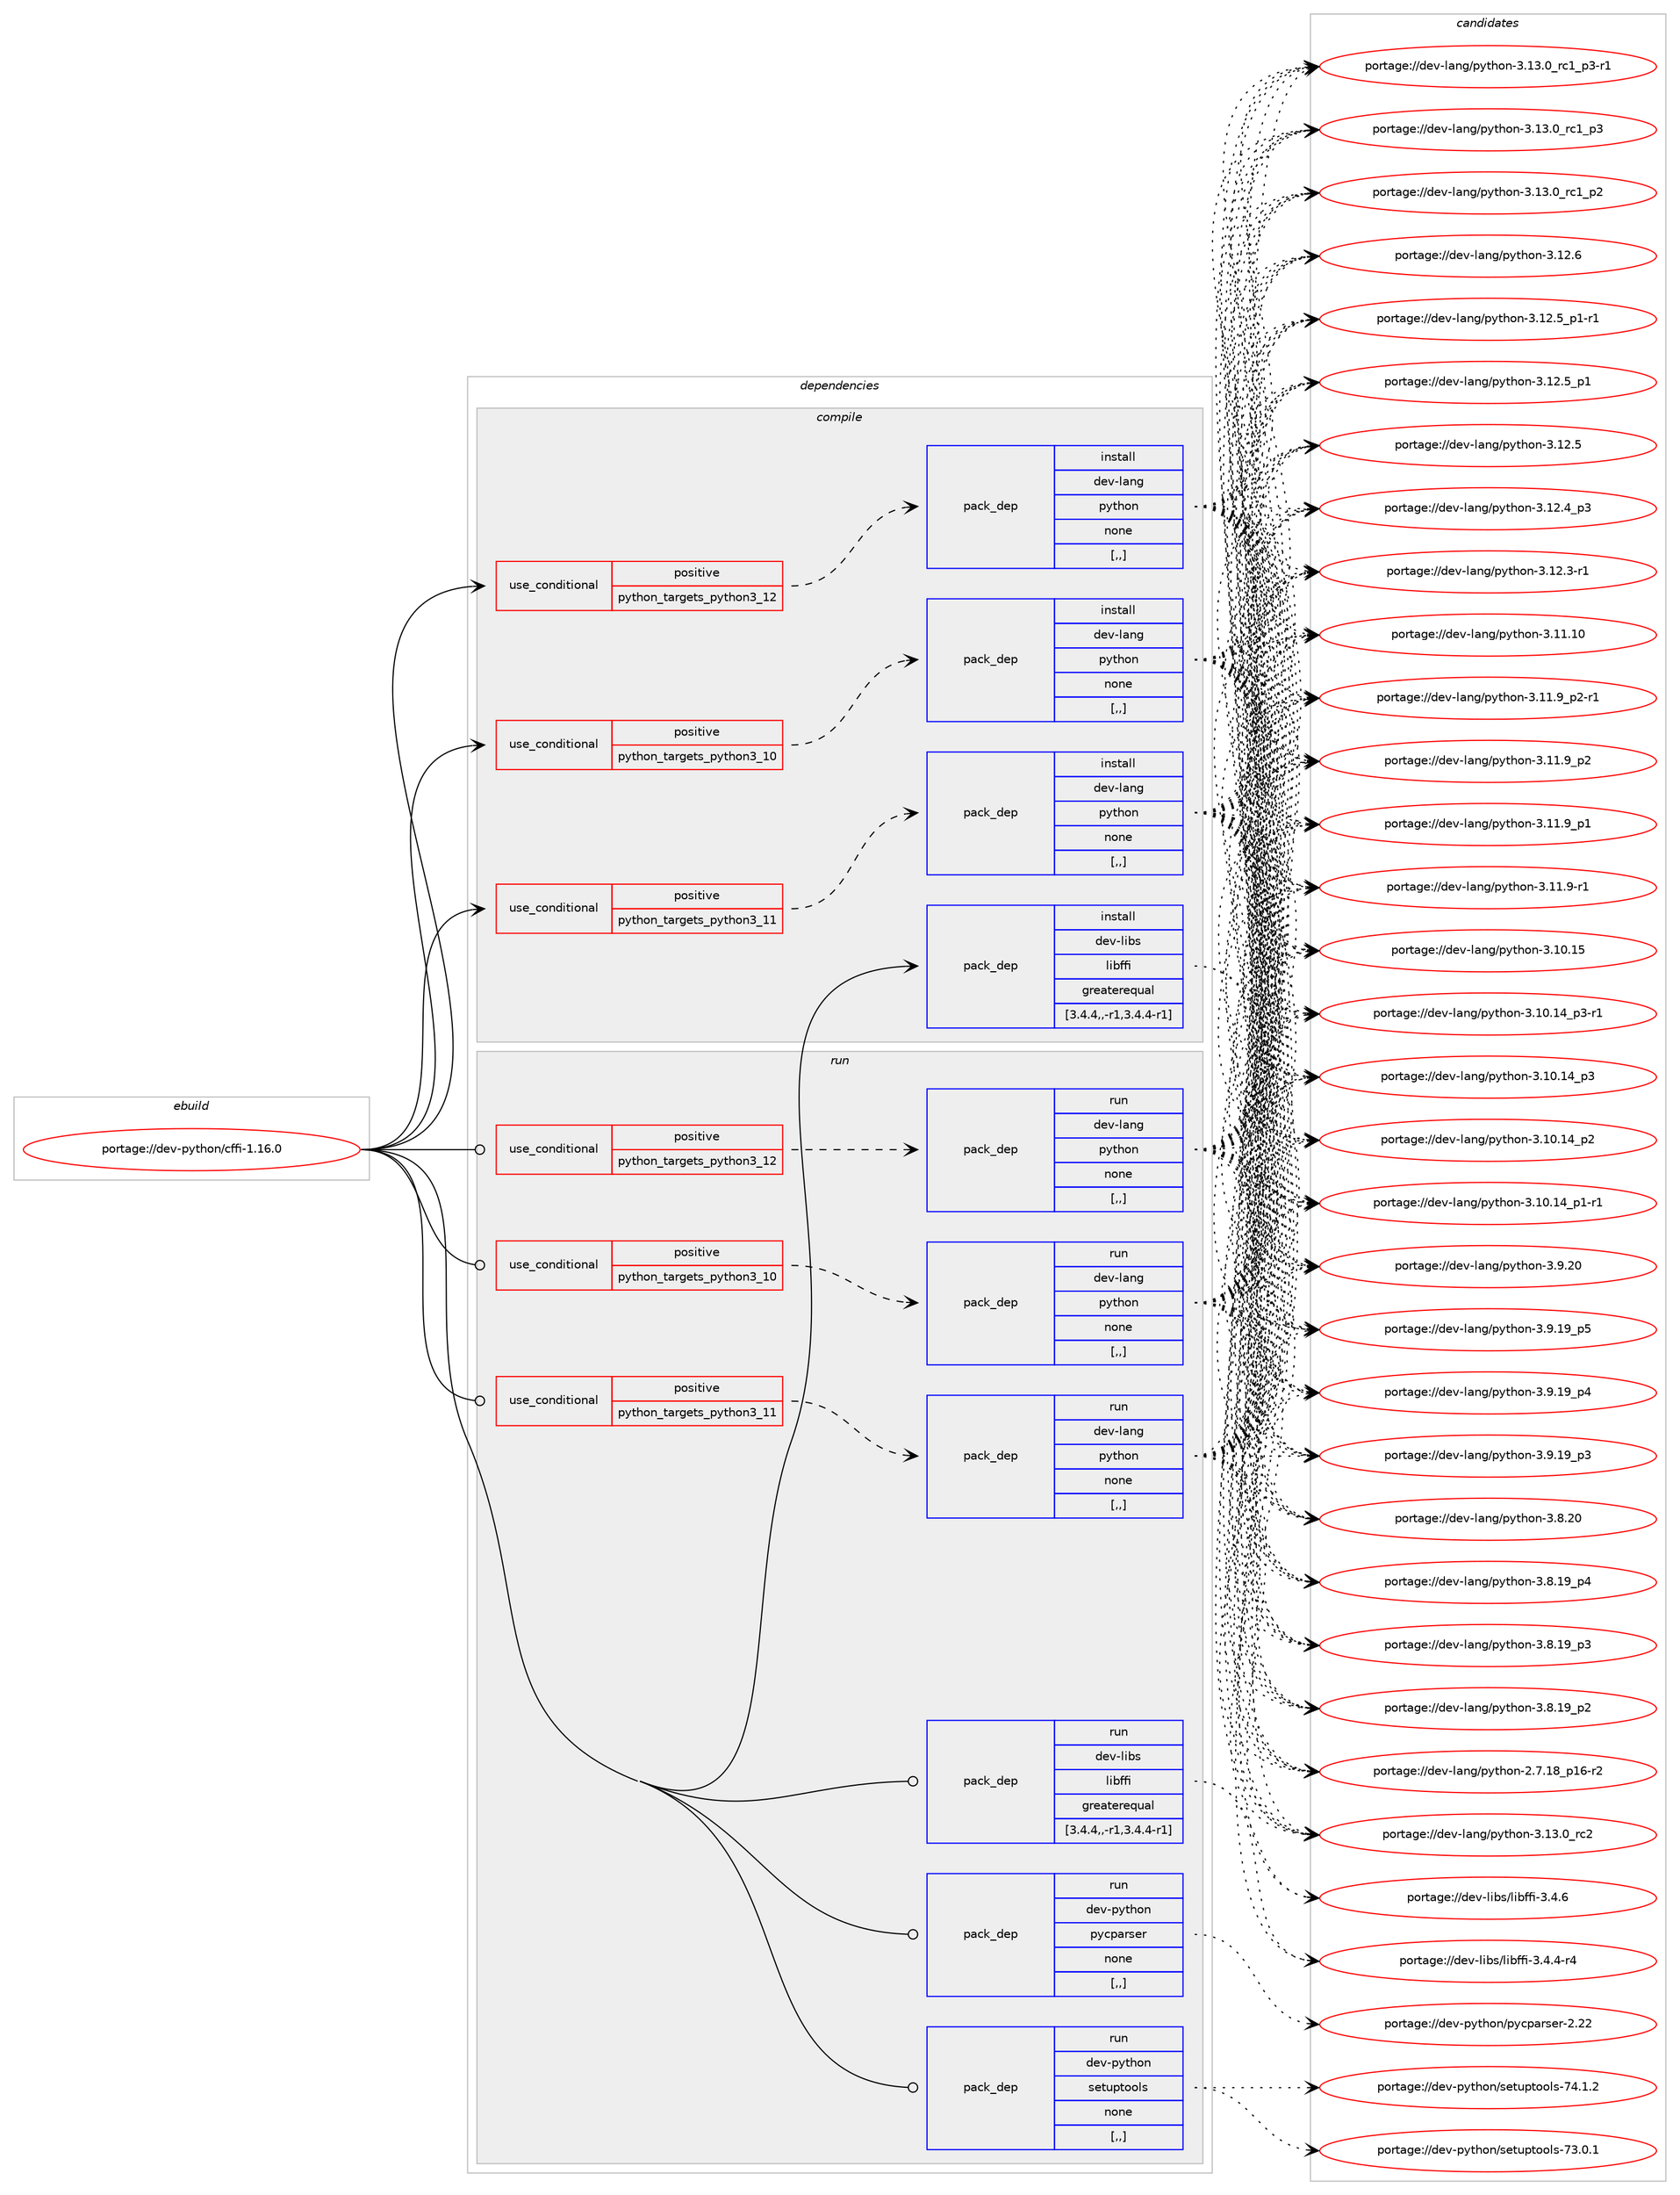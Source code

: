 digraph prolog {

# *************
# Graph options
# *************

newrank=true;
concentrate=true;
compound=true;
graph [rankdir=LR,fontname=Helvetica,fontsize=10,ranksep=1.5];#, ranksep=2.5, nodesep=0.2];
edge  [arrowhead=vee];
node  [fontname=Helvetica,fontsize=10];

# **********
# The ebuild
# **********

subgraph cluster_leftcol {
color=gray;
label=<<i>ebuild</i>>;
id [label="portage://dev-python/cffi-1.16.0", color=red, width=4, href="../dev-python/cffi-1.16.0.svg"];
}

# ****************
# The dependencies
# ****************

subgraph cluster_midcol {
color=gray;
label=<<i>dependencies</i>>;
subgraph cluster_compile {
fillcolor="#eeeeee";
style=filled;
label=<<i>compile</i>>;
subgraph cond161863 {
dependency637755 [label=<<TABLE BORDER="0" CELLBORDER="1" CELLSPACING="0" CELLPADDING="4"><TR><TD ROWSPAN="3" CELLPADDING="10">use_conditional</TD></TR><TR><TD>positive</TD></TR><TR><TD>python_targets_python3_10</TD></TR></TABLE>>, shape=none, color=red];
subgraph pack471075 {
dependency637756 [label=<<TABLE BORDER="0" CELLBORDER="1" CELLSPACING="0" CELLPADDING="4" WIDTH="220"><TR><TD ROWSPAN="6" CELLPADDING="30">pack_dep</TD></TR><TR><TD WIDTH="110">install</TD></TR><TR><TD>dev-lang</TD></TR><TR><TD>python</TD></TR><TR><TD>none</TD></TR><TR><TD>[,,]</TD></TR></TABLE>>, shape=none, color=blue];
}
dependency637755:e -> dependency637756:w [weight=20,style="dashed",arrowhead="vee"];
}
id:e -> dependency637755:w [weight=20,style="solid",arrowhead="vee"];
subgraph cond161864 {
dependency637757 [label=<<TABLE BORDER="0" CELLBORDER="1" CELLSPACING="0" CELLPADDING="4"><TR><TD ROWSPAN="3" CELLPADDING="10">use_conditional</TD></TR><TR><TD>positive</TD></TR><TR><TD>python_targets_python3_11</TD></TR></TABLE>>, shape=none, color=red];
subgraph pack471076 {
dependency637758 [label=<<TABLE BORDER="0" CELLBORDER="1" CELLSPACING="0" CELLPADDING="4" WIDTH="220"><TR><TD ROWSPAN="6" CELLPADDING="30">pack_dep</TD></TR><TR><TD WIDTH="110">install</TD></TR><TR><TD>dev-lang</TD></TR><TR><TD>python</TD></TR><TR><TD>none</TD></TR><TR><TD>[,,]</TD></TR></TABLE>>, shape=none, color=blue];
}
dependency637757:e -> dependency637758:w [weight=20,style="dashed",arrowhead="vee"];
}
id:e -> dependency637757:w [weight=20,style="solid",arrowhead="vee"];
subgraph cond161865 {
dependency637759 [label=<<TABLE BORDER="0" CELLBORDER="1" CELLSPACING="0" CELLPADDING="4"><TR><TD ROWSPAN="3" CELLPADDING="10">use_conditional</TD></TR><TR><TD>positive</TD></TR><TR><TD>python_targets_python3_12</TD></TR></TABLE>>, shape=none, color=red];
subgraph pack471077 {
dependency637760 [label=<<TABLE BORDER="0" CELLBORDER="1" CELLSPACING="0" CELLPADDING="4" WIDTH="220"><TR><TD ROWSPAN="6" CELLPADDING="30">pack_dep</TD></TR><TR><TD WIDTH="110">install</TD></TR><TR><TD>dev-lang</TD></TR><TR><TD>python</TD></TR><TR><TD>none</TD></TR><TR><TD>[,,]</TD></TR></TABLE>>, shape=none, color=blue];
}
dependency637759:e -> dependency637760:w [weight=20,style="dashed",arrowhead="vee"];
}
id:e -> dependency637759:w [weight=20,style="solid",arrowhead="vee"];
subgraph pack471078 {
dependency637761 [label=<<TABLE BORDER="0" CELLBORDER="1" CELLSPACING="0" CELLPADDING="4" WIDTH="220"><TR><TD ROWSPAN="6" CELLPADDING="30">pack_dep</TD></TR><TR><TD WIDTH="110">install</TD></TR><TR><TD>dev-libs</TD></TR><TR><TD>libffi</TD></TR><TR><TD>greaterequal</TD></TR><TR><TD>[3.4.4,,-r1,3.4.4-r1]</TD></TR></TABLE>>, shape=none, color=blue];
}
id:e -> dependency637761:w [weight=20,style="solid",arrowhead="vee"];
}
subgraph cluster_compileandrun {
fillcolor="#eeeeee";
style=filled;
label=<<i>compile and run</i>>;
}
subgraph cluster_run {
fillcolor="#eeeeee";
style=filled;
label=<<i>run</i>>;
subgraph cond161866 {
dependency637762 [label=<<TABLE BORDER="0" CELLBORDER="1" CELLSPACING="0" CELLPADDING="4"><TR><TD ROWSPAN="3" CELLPADDING="10">use_conditional</TD></TR><TR><TD>positive</TD></TR><TR><TD>python_targets_python3_10</TD></TR></TABLE>>, shape=none, color=red];
subgraph pack471079 {
dependency637763 [label=<<TABLE BORDER="0" CELLBORDER="1" CELLSPACING="0" CELLPADDING="4" WIDTH="220"><TR><TD ROWSPAN="6" CELLPADDING="30">pack_dep</TD></TR><TR><TD WIDTH="110">run</TD></TR><TR><TD>dev-lang</TD></TR><TR><TD>python</TD></TR><TR><TD>none</TD></TR><TR><TD>[,,]</TD></TR></TABLE>>, shape=none, color=blue];
}
dependency637762:e -> dependency637763:w [weight=20,style="dashed",arrowhead="vee"];
}
id:e -> dependency637762:w [weight=20,style="solid",arrowhead="odot"];
subgraph cond161867 {
dependency637764 [label=<<TABLE BORDER="0" CELLBORDER="1" CELLSPACING="0" CELLPADDING="4"><TR><TD ROWSPAN="3" CELLPADDING="10">use_conditional</TD></TR><TR><TD>positive</TD></TR><TR><TD>python_targets_python3_11</TD></TR></TABLE>>, shape=none, color=red];
subgraph pack471080 {
dependency637765 [label=<<TABLE BORDER="0" CELLBORDER="1" CELLSPACING="0" CELLPADDING="4" WIDTH="220"><TR><TD ROWSPAN="6" CELLPADDING="30">pack_dep</TD></TR><TR><TD WIDTH="110">run</TD></TR><TR><TD>dev-lang</TD></TR><TR><TD>python</TD></TR><TR><TD>none</TD></TR><TR><TD>[,,]</TD></TR></TABLE>>, shape=none, color=blue];
}
dependency637764:e -> dependency637765:w [weight=20,style="dashed",arrowhead="vee"];
}
id:e -> dependency637764:w [weight=20,style="solid",arrowhead="odot"];
subgraph cond161868 {
dependency637766 [label=<<TABLE BORDER="0" CELLBORDER="1" CELLSPACING="0" CELLPADDING="4"><TR><TD ROWSPAN="3" CELLPADDING="10">use_conditional</TD></TR><TR><TD>positive</TD></TR><TR><TD>python_targets_python3_12</TD></TR></TABLE>>, shape=none, color=red];
subgraph pack471081 {
dependency637767 [label=<<TABLE BORDER="0" CELLBORDER="1" CELLSPACING="0" CELLPADDING="4" WIDTH="220"><TR><TD ROWSPAN="6" CELLPADDING="30">pack_dep</TD></TR><TR><TD WIDTH="110">run</TD></TR><TR><TD>dev-lang</TD></TR><TR><TD>python</TD></TR><TR><TD>none</TD></TR><TR><TD>[,,]</TD></TR></TABLE>>, shape=none, color=blue];
}
dependency637766:e -> dependency637767:w [weight=20,style="dashed",arrowhead="vee"];
}
id:e -> dependency637766:w [weight=20,style="solid",arrowhead="odot"];
subgraph pack471082 {
dependency637768 [label=<<TABLE BORDER="0" CELLBORDER="1" CELLSPACING="0" CELLPADDING="4" WIDTH="220"><TR><TD ROWSPAN="6" CELLPADDING="30">pack_dep</TD></TR><TR><TD WIDTH="110">run</TD></TR><TR><TD>dev-libs</TD></TR><TR><TD>libffi</TD></TR><TR><TD>greaterequal</TD></TR><TR><TD>[3.4.4,,-r1,3.4.4-r1]</TD></TR></TABLE>>, shape=none, color=blue];
}
id:e -> dependency637768:w [weight=20,style="solid",arrowhead="odot"];
subgraph pack471083 {
dependency637769 [label=<<TABLE BORDER="0" CELLBORDER="1" CELLSPACING="0" CELLPADDING="4" WIDTH="220"><TR><TD ROWSPAN="6" CELLPADDING="30">pack_dep</TD></TR><TR><TD WIDTH="110">run</TD></TR><TR><TD>dev-python</TD></TR><TR><TD>pycparser</TD></TR><TR><TD>none</TD></TR><TR><TD>[,,]</TD></TR></TABLE>>, shape=none, color=blue];
}
id:e -> dependency637769:w [weight=20,style="solid",arrowhead="odot"];
subgraph pack471084 {
dependency637770 [label=<<TABLE BORDER="0" CELLBORDER="1" CELLSPACING="0" CELLPADDING="4" WIDTH="220"><TR><TD ROWSPAN="6" CELLPADDING="30">pack_dep</TD></TR><TR><TD WIDTH="110">run</TD></TR><TR><TD>dev-python</TD></TR><TR><TD>setuptools</TD></TR><TR><TD>none</TD></TR><TR><TD>[,,]</TD></TR></TABLE>>, shape=none, color=blue];
}
id:e -> dependency637770:w [weight=20,style="solid",arrowhead="odot"];
}
}

# **************
# The candidates
# **************

subgraph cluster_choices {
rank=same;
color=gray;
label=<<i>candidates</i>>;

subgraph choice471075 {
color=black;
nodesep=1;
choice10010111845108971101034711212111610411111045514649514648951149950 [label="portage://dev-lang/python-3.13.0_rc2", color=red, width=4,href="../dev-lang/python-3.13.0_rc2.svg"];
choice1001011184510897110103471121211161041111104551464951464895114994995112514511449 [label="portage://dev-lang/python-3.13.0_rc1_p3-r1", color=red, width=4,href="../dev-lang/python-3.13.0_rc1_p3-r1.svg"];
choice100101118451089711010347112121116104111110455146495146489511499499511251 [label="portage://dev-lang/python-3.13.0_rc1_p3", color=red, width=4,href="../dev-lang/python-3.13.0_rc1_p3.svg"];
choice100101118451089711010347112121116104111110455146495146489511499499511250 [label="portage://dev-lang/python-3.13.0_rc1_p2", color=red, width=4,href="../dev-lang/python-3.13.0_rc1_p2.svg"];
choice10010111845108971101034711212111610411111045514649504654 [label="portage://dev-lang/python-3.12.6", color=red, width=4,href="../dev-lang/python-3.12.6.svg"];
choice1001011184510897110103471121211161041111104551464950465395112494511449 [label="portage://dev-lang/python-3.12.5_p1-r1", color=red, width=4,href="../dev-lang/python-3.12.5_p1-r1.svg"];
choice100101118451089711010347112121116104111110455146495046539511249 [label="portage://dev-lang/python-3.12.5_p1", color=red, width=4,href="../dev-lang/python-3.12.5_p1.svg"];
choice10010111845108971101034711212111610411111045514649504653 [label="portage://dev-lang/python-3.12.5", color=red, width=4,href="../dev-lang/python-3.12.5.svg"];
choice100101118451089711010347112121116104111110455146495046529511251 [label="portage://dev-lang/python-3.12.4_p3", color=red, width=4,href="../dev-lang/python-3.12.4_p3.svg"];
choice100101118451089711010347112121116104111110455146495046514511449 [label="portage://dev-lang/python-3.12.3-r1", color=red, width=4,href="../dev-lang/python-3.12.3-r1.svg"];
choice1001011184510897110103471121211161041111104551464949464948 [label="portage://dev-lang/python-3.11.10", color=red, width=4,href="../dev-lang/python-3.11.10.svg"];
choice1001011184510897110103471121211161041111104551464949465795112504511449 [label="portage://dev-lang/python-3.11.9_p2-r1", color=red, width=4,href="../dev-lang/python-3.11.9_p2-r1.svg"];
choice100101118451089711010347112121116104111110455146494946579511250 [label="portage://dev-lang/python-3.11.9_p2", color=red, width=4,href="../dev-lang/python-3.11.9_p2.svg"];
choice100101118451089711010347112121116104111110455146494946579511249 [label="portage://dev-lang/python-3.11.9_p1", color=red, width=4,href="../dev-lang/python-3.11.9_p1.svg"];
choice100101118451089711010347112121116104111110455146494946574511449 [label="portage://dev-lang/python-3.11.9-r1", color=red, width=4,href="../dev-lang/python-3.11.9-r1.svg"];
choice1001011184510897110103471121211161041111104551464948464953 [label="portage://dev-lang/python-3.10.15", color=red, width=4,href="../dev-lang/python-3.10.15.svg"];
choice100101118451089711010347112121116104111110455146494846495295112514511449 [label="portage://dev-lang/python-3.10.14_p3-r1", color=red, width=4,href="../dev-lang/python-3.10.14_p3-r1.svg"];
choice10010111845108971101034711212111610411111045514649484649529511251 [label="portage://dev-lang/python-3.10.14_p3", color=red, width=4,href="../dev-lang/python-3.10.14_p3.svg"];
choice10010111845108971101034711212111610411111045514649484649529511250 [label="portage://dev-lang/python-3.10.14_p2", color=red, width=4,href="../dev-lang/python-3.10.14_p2.svg"];
choice100101118451089711010347112121116104111110455146494846495295112494511449 [label="portage://dev-lang/python-3.10.14_p1-r1", color=red, width=4,href="../dev-lang/python-3.10.14_p1-r1.svg"];
choice10010111845108971101034711212111610411111045514657465048 [label="portage://dev-lang/python-3.9.20", color=red, width=4,href="../dev-lang/python-3.9.20.svg"];
choice100101118451089711010347112121116104111110455146574649579511253 [label="portage://dev-lang/python-3.9.19_p5", color=red, width=4,href="../dev-lang/python-3.9.19_p5.svg"];
choice100101118451089711010347112121116104111110455146574649579511252 [label="portage://dev-lang/python-3.9.19_p4", color=red, width=4,href="../dev-lang/python-3.9.19_p4.svg"];
choice100101118451089711010347112121116104111110455146574649579511251 [label="portage://dev-lang/python-3.9.19_p3", color=red, width=4,href="../dev-lang/python-3.9.19_p3.svg"];
choice10010111845108971101034711212111610411111045514656465048 [label="portage://dev-lang/python-3.8.20", color=red, width=4,href="../dev-lang/python-3.8.20.svg"];
choice100101118451089711010347112121116104111110455146564649579511252 [label="portage://dev-lang/python-3.8.19_p4", color=red, width=4,href="../dev-lang/python-3.8.19_p4.svg"];
choice100101118451089711010347112121116104111110455146564649579511251 [label="portage://dev-lang/python-3.8.19_p3", color=red, width=4,href="../dev-lang/python-3.8.19_p3.svg"];
choice100101118451089711010347112121116104111110455146564649579511250 [label="portage://dev-lang/python-3.8.19_p2", color=red, width=4,href="../dev-lang/python-3.8.19_p2.svg"];
choice100101118451089711010347112121116104111110455046554649569511249544511450 [label="portage://dev-lang/python-2.7.18_p16-r2", color=red, width=4,href="../dev-lang/python-2.7.18_p16-r2.svg"];
dependency637756:e -> choice10010111845108971101034711212111610411111045514649514648951149950:w [style=dotted,weight="100"];
dependency637756:e -> choice1001011184510897110103471121211161041111104551464951464895114994995112514511449:w [style=dotted,weight="100"];
dependency637756:e -> choice100101118451089711010347112121116104111110455146495146489511499499511251:w [style=dotted,weight="100"];
dependency637756:e -> choice100101118451089711010347112121116104111110455146495146489511499499511250:w [style=dotted,weight="100"];
dependency637756:e -> choice10010111845108971101034711212111610411111045514649504654:w [style=dotted,weight="100"];
dependency637756:e -> choice1001011184510897110103471121211161041111104551464950465395112494511449:w [style=dotted,weight="100"];
dependency637756:e -> choice100101118451089711010347112121116104111110455146495046539511249:w [style=dotted,weight="100"];
dependency637756:e -> choice10010111845108971101034711212111610411111045514649504653:w [style=dotted,weight="100"];
dependency637756:e -> choice100101118451089711010347112121116104111110455146495046529511251:w [style=dotted,weight="100"];
dependency637756:e -> choice100101118451089711010347112121116104111110455146495046514511449:w [style=dotted,weight="100"];
dependency637756:e -> choice1001011184510897110103471121211161041111104551464949464948:w [style=dotted,weight="100"];
dependency637756:e -> choice1001011184510897110103471121211161041111104551464949465795112504511449:w [style=dotted,weight="100"];
dependency637756:e -> choice100101118451089711010347112121116104111110455146494946579511250:w [style=dotted,weight="100"];
dependency637756:e -> choice100101118451089711010347112121116104111110455146494946579511249:w [style=dotted,weight="100"];
dependency637756:e -> choice100101118451089711010347112121116104111110455146494946574511449:w [style=dotted,weight="100"];
dependency637756:e -> choice1001011184510897110103471121211161041111104551464948464953:w [style=dotted,weight="100"];
dependency637756:e -> choice100101118451089711010347112121116104111110455146494846495295112514511449:w [style=dotted,weight="100"];
dependency637756:e -> choice10010111845108971101034711212111610411111045514649484649529511251:w [style=dotted,weight="100"];
dependency637756:e -> choice10010111845108971101034711212111610411111045514649484649529511250:w [style=dotted,weight="100"];
dependency637756:e -> choice100101118451089711010347112121116104111110455146494846495295112494511449:w [style=dotted,weight="100"];
dependency637756:e -> choice10010111845108971101034711212111610411111045514657465048:w [style=dotted,weight="100"];
dependency637756:e -> choice100101118451089711010347112121116104111110455146574649579511253:w [style=dotted,weight="100"];
dependency637756:e -> choice100101118451089711010347112121116104111110455146574649579511252:w [style=dotted,weight="100"];
dependency637756:e -> choice100101118451089711010347112121116104111110455146574649579511251:w [style=dotted,weight="100"];
dependency637756:e -> choice10010111845108971101034711212111610411111045514656465048:w [style=dotted,weight="100"];
dependency637756:e -> choice100101118451089711010347112121116104111110455146564649579511252:w [style=dotted,weight="100"];
dependency637756:e -> choice100101118451089711010347112121116104111110455146564649579511251:w [style=dotted,weight="100"];
dependency637756:e -> choice100101118451089711010347112121116104111110455146564649579511250:w [style=dotted,weight="100"];
dependency637756:e -> choice100101118451089711010347112121116104111110455046554649569511249544511450:w [style=dotted,weight="100"];
}
subgraph choice471076 {
color=black;
nodesep=1;
choice10010111845108971101034711212111610411111045514649514648951149950 [label="portage://dev-lang/python-3.13.0_rc2", color=red, width=4,href="../dev-lang/python-3.13.0_rc2.svg"];
choice1001011184510897110103471121211161041111104551464951464895114994995112514511449 [label="portage://dev-lang/python-3.13.0_rc1_p3-r1", color=red, width=4,href="../dev-lang/python-3.13.0_rc1_p3-r1.svg"];
choice100101118451089711010347112121116104111110455146495146489511499499511251 [label="portage://dev-lang/python-3.13.0_rc1_p3", color=red, width=4,href="../dev-lang/python-3.13.0_rc1_p3.svg"];
choice100101118451089711010347112121116104111110455146495146489511499499511250 [label="portage://dev-lang/python-3.13.0_rc1_p2", color=red, width=4,href="../dev-lang/python-3.13.0_rc1_p2.svg"];
choice10010111845108971101034711212111610411111045514649504654 [label="portage://dev-lang/python-3.12.6", color=red, width=4,href="../dev-lang/python-3.12.6.svg"];
choice1001011184510897110103471121211161041111104551464950465395112494511449 [label="portage://dev-lang/python-3.12.5_p1-r1", color=red, width=4,href="../dev-lang/python-3.12.5_p1-r1.svg"];
choice100101118451089711010347112121116104111110455146495046539511249 [label="portage://dev-lang/python-3.12.5_p1", color=red, width=4,href="../dev-lang/python-3.12.5_p1.svg"];
choice10010111845108971101034711212111610411111045514649504653 [label="portage://dev-lang/python-3.12.5", color=red, width=4,href="../dev-lang/python-3.12.5.svg"];
choice100101118451089711010347112121116104111110455146495046529511251 [label="portage://dev-lang/python-3.12.4_p3", color=red, width=4,href="../dev-lang/python-3.12.4_p3.svg"];
choice100101118451089711010347112121116104111110455146495046514511449 [label="portage://dev-lang/python-3.12.3-r1", color=red, width=4,href="../dev-lang/python-3.12.3-r1.svg"];
choice1001011184510897110103471121211161041111104551464949464948 [label="portage://dev-lang/python-3.11.10", color=red, width=4,href="../dev-lang/python-3.11.10.svg"];
choice1001011184510897110103471121211161041111104551464949465795112504511449 [label="portage://dev-lang/python-3.11.9_p2-r1", color=red, width=4,href="../dev-lang/python-3.11.9_p2-r1.svg"];
choice100101118451089711010347112121116104111110455146494946579511250 [label="portage://dev-lang/python-3.11.9_p2", color=red, width=4,href="../dev-lang/python-3.11.9_p2.svg"];
choice100101118451089711010347112121116104111110455146494946579511249 [label="portage://dev-lang/python-3.11.9_p1", color=red, width=4,href="../dev-lang/python-3.11.9_p1.svg"];
choice100101118451089711010347112121116104111110455146494946574511449 [label="portage://dev-lang/python-3.11.9-r1", color=red, width=4,href="../dev-lang/python-3.11.9-r1.svg"];
choice1001011184510897110103471121211161041111104551464948464953 [label="portage://dev-lang/python-3.10.15", color=red, width=4,href="../dev-lang/python-3.10.15.svg"];
choice100101118451089711010347112121116104111110455146494846495295112514511449 [label="portage://dev-lang/python-3.10.14_p3-r1", color=red, width=4,href="../dev-lang/python-3.10.14_p3-r1.svg"];
choice10010111845108971101034711212111610411111045514649484649529511251 [label="portage://dev-lang/python-3.10.14_p3", color=red, width=4,href="../dev-lang/python-3.10.14_p3.svg"];
choice10010111845108971101034711212111610411111045514649484649529511250 [label="portage://dev-lang/python-3.10.14_p2", color=red, width=4,href="../dev-lang/python-3.10.14_p2.svg"];
choice100101118451089711010347112121116104111110455146494846495295112494511449 [label="portage://dev-lang/python-3.10.14_p1-r1", color=red, width=4,href="../dev-lang/python-3.10.14_p1-r1.svg"];
choice10010111845108971101034711212111610411111045514657465048 [label="portage://dev-lang/python-3.9.20", color=red, width=4,href="../dev-lang/python-3.9.20.svg"];
choice100101118451089711010347112121116104111110455146574649579511253 [label="portage://dev-lang/python-3.9.19_p5", color=red, width=4,href="../dev-lang/python-3.9.19_p5.svg"];
choice100101118451089711010347112121116104111110455146574649579511252 [label="portage://dev-lang/python-3.9.19_p4", color=red, width=4,href="../dev-lang/python-3.9.19_p4.svg"];
choice100101118451089711010347112121116104111110455146574649579511251 [label="portage://dev-lang/python-3.9.19_p3", color=red, width=4,href="../dev-lang/python-3.9.19_p3.svg"];
choice10010111845108971101034711212111610411111045514656465048 [label="portage://dev-lang/python-3.8.20", color=red, width=4,href="../dev-lang/python-3.8.20.svg"];
choice100101118451089711010347112121116104111110455146564649579511252 [label="portage://dev-lang/python-3.8.19_p4", color=red, width=4,href="../dev-lang/python-3.8.19_p4.svg"];
choice100101118451089711010347112121116104111110455146564649579511251 [label="portage://dev-lang/python-3.8.19_p3", color=red, width=4,href="../dev-lang/python-3.8.19_p3.svg"];
choice100101118451089711010347112121116104111110455146564649579511250 [label="portage://dev-lang/python-3.8.19_p2", color=red, width=4,href="../dev-lang/python-3.8.19_p2.svg"];
choice100101118451089711010347112121116104111110455046554649569511249544511450 [label="portage://dev-lang/python-2.7.18_p16-r2", color=red, width=4,href="../dev-lang/python-2.7.18_p16-r2.svg"];
dependency637758:e -> choice10010111845108971101034711212111610411111045514649514648951149950:w [style=dotted,weight="100"];
dependency637758:e -> choice1001011184510897110103471121211161041111104551464951464895114994995112514511449:w [style=dotted,weight="100"];
dependency637758:e -> choice100101118451089711010347112121116104111110455146495146489511499499511251:w [style=dotted,weight="100"];
dependency637758:e -> choice100101118451089711010347112121116104111110455146495146489511499499511250:w [style=dotted,weight="100"];
dependency637758:e -> choice10010111845108971101034711212111610411111045514649504654:w [style=dotted,weight="100"];
dependency637758:e -> choice1001011184510897110103471121211161041111104551464950465395112494511449:w [style=dotted,weight="100"];
dependency637758:e -> choice100101118451089711010347112121116104111110455146495046539511249:w [style=dotted,weight="100"];
dependency637758:e -> choice10010111845108971101034711212111610411111045514649504653:w [style=dotted,weight="100"];
dependency637758:e -> choice100101118451089711010347112121116104111110455146495046529511251:w [style=dotted,weight="100"];
dependency637758:e -> choice100101118451089711010347112121116104111110455146495046514511449:w [style=dotted,weight="100"];
dependency637758:e -> choice1001011184510897110103471121211161041111104551464949464948:w [style=dotted,weight="100"];
dependency637758:e -> choice1001011184510897110103471121211161041111104551464949465795112504511449:w [style=dotted,weight="100"];
dependency637758:e -> choice100101118451089711010347112121116104111110455146494946579511250:w [style=dotted,weight="100"];
dependency637758:e -> choice100101118451089711010347112121116104111110455146494946579511249:w [style=dotted,weight="100"];
dependency637758:e -> choice100101118451089711010347112121116104111110455146494946574511449:w [style=dotted,weight="100"];
dependency637758:e -> choice1001011184510897110103471121211161041111104551464948464953:w [style=dotted,weight="100"];
dependency637758:e -> choice100101118451089711010347112121116104111110455146494846495295112514511449:w [style=dotted,weight="100"];
dependency637758:e -> choice10010111845108971101034711212111610411111045514649484649529511251:w [style=dotted,weight="100"];
dependency637758:e -> choice10010111845108971101034711212111610411111045514649484649529511250:w [style=dotted,weight="100"];
dependency637758:e -> choice100101118451089711010347112121116104111110455146494846495295112494511449:w [style=dotted,weight="100"];
dependency637758:e -> choice10010111845108971101034711212111610411111045514657465048:w [style=dotted,weight="100"];
dependency637758:e -> choice100101118451089711010347112121116104111110455146574649579511253:w [style=dotted,weight="100"];
dependency637758:e -> choice100101118451089711010347112121116104111110455146574649579511252:w [style=dotted,weight="100"];
dependency637758:e -> choice100101118451089711010347112121116104111110455146574649579511251:w [style=dotted,weight="100"];
dependency637758:e -> choice10010111845108971101034711212111610411111045514656465048:w [style=dotted,weight="100"];
dependency637758:e -> choice100101118451089711010347112121116104111110455146564649579511252:w [style=dotted,weight="100"];
dependency637758:e -> choice100101118451089711010347112121116104111110455146564649579511251:w [style=dotted,weight="100"];
dependency637758:e -> choice100101118451089711010347112121116104111110455146564649579511250:w [style=dotted,weight="100"];
dependency637758:e -> choice100101118451089711010347112121116104111110455046554649569511249544511450:w [style=dotted,weight="100"];
}
subgraph choice471077 {
color=black;
nodesep=1;
choice10010111845108971101034711212111610411111045514649514648951149950 [label="portage://dev-lang/python-3.13.0_rc2", color=red, width=4,href="../dev-lang/python-3.13.0_rc2.svg"];
choice1001011184510897110103471121211161041111104551464951464895114994995112514511449 [label="portage://dev-lang/python-3.13.0_rc1_p3-r1", color=red, width=4,href="../dev-lang/python-3.13.0_rc1_p3-r1.svg"];
choice100101118451089711010347112121116104111110455146495146489511499499511251 [label="portage://dev-lang/python-3.13.0_rc1_p3", color=red, width=4,href="../dev-lang/python-3.13.0_rc1_p3.svg"];
choice100101118451089711010347112121116104111110455146495146489511499499511250 [label="portage://dev-lang/python-3.13.0_rc1_p2", color=red, width=4,href="../dev-lang/python-3.13.0_rc1_p2.svg"];
choice10010111845108971101034711212111610411111045514649504654 [label="portage://dev-lang/python-3.12.6", color=red, width=4,href="../dev-lang/python-3.12.6.svg"];
choice1001011184510897110103471121211161041111104551464950465395112494511449 [label="portage://dev-lang/python-3.12.5_p1-r1", color=red, width=4,href="../dev-lang/python-3.12.5_p1-r1.svg"];
choice100101118451089711010347112121116104111110455146495046539511249 [label="portage://dev-lang/python-3.12.5_p1", color=red, width=4,href="../dev-lang/python-3.12.5_p1.svg"];
choice10010111845108971101034711212111610411111045514649504653 [label="portage://dev-lang/python-3.12.5", color=red, width=4,href="../dev-lang/python-3.12.5.svg"];
choice100101118451089711010347112121116104111110455146495046529511251 [label="portage://dev-lang/python-3.12.4_p3", color=red, width=4,href="../dev-lang/python-3.12.4_p3.svg"];
choice100101118451089711010347112121116104111110455146495046514511449 [label="portage://dev-lang/python-3.12.3-r1", color=red, width=4,href="../dev-lang/python-3.12.3-r1.svg"];
choice1001011184510897110103471121211161041111104551464949464948 [label="portage://dev-lang/python-3.11.10", color=red, width=4,href="../dev-lang/python-3.11.10.svg"];
choice1001011184510897110103471121211161041111104551464949465795112504511449 [label="portage://dev-lang/python-3.11.9_p2-r1", color=red, width=4,href="../dev-lang/python-3.11.9_p2-r1.svg"];
choice100101118451089711010347112121116104111110455146494946579511250 [label="portage://dev-lang/python-3.11.9_p2", color=red, width=4,href="../dev-lang/python-3.11.9_p2.svg"];
choice100101118451089711010347112121116104111110455146494946579511249 [label="portage://dev-lang/python-3.11.9_p1", color=red, width=4,href="../dev-lang/python-3.11.9_p1.svg"];
choice100101118451089711010347112121116104111110455146494946574511449 [label="portage://dev-lang/python-3.11.9-r1", color=red, width=4,href="../dev-lang/python-3.11.9-r1.svg"];
choice1001011184510897110103471121211161041111104551464948464953 [label="portage://dev-lang/python-3.10.15", color=red, width=4,href="../dev-lang/python-3.10.15.svg"];
choice100101118451089711010347112121116104111110455146494846495295112514511449 [label="portage://dev-lang/python-3.10.14_p3-r1", color=red, width=4,href="../dev-lang/python-3.10.14_p3-r1.svg"];
choice10010111845108971101034711212111610411111045514649484649529511251 [label="portage://dev-lang/python-3.10.14_p3", color=red, width=4,href="../dev-lang/python-3.10.14_p3.svg"];
choice10010111845108971101034711212111610411111045514649484649529511250 [label="portage://dev-lang/python-3.10.14_p2", color=red, width=4,href="../dev-lang/python-3.10.14_p2.svg"];
choice100101118451089711010347112121116104111110455146494846495295112494511449 [label="portage://dev-lang/python-3.10.14_p1-r1", color=red, width=4,href="../dev-lang/python-3.10.14_p1-r1.svg"];
choice10010111845108971101034711212111610411111045514657465048 [label="portage://dev-lang/python-3.9.20", color=red, width=4,href="../dev-lang/python-3.9.20.svg"];
choice100101118451089711010347112121116104111110455146574649579511253 [label="portage://dev-lang/python-3.9.19_p5", color=red, width=4,href="../dev-lang/python-3.9.19_p5.svg"];
choice100101118451089711010347112121116104111110455146574649579511252 [label="portage://dev-lang/python-3.9.19_p4", color=red, width=4,href="../dev-lang/python-3.9.19_p4.svg"];
choice100101118451089711010347112121116104111110455146574649579511251 [label="portage://dev-lang/python-3.9.19_p3", color=red, width=4,href="../dev-lang/python-3.9.19_p3.svg"];
choice10010111845108971101034711212111610411111045514656465048 [label="portage://dev-lang/python-3.8.20", color=red, width=4,href="../dev-lang/python-3.8.20.svg"];
choice100101118451089711010347112121116104111110455146564649579511252 [label="portage://dev-lang/python-3.8.19_p4", color=red, width=4,href="../dev-lang/python-3.8.19_p4.svg"];
choice100101118451089711010347112121116104111110455146564649579511251 [label="portage://dev-lang/python-3.8.19_p3", color=red, width=4,href="../dev-lang/python-3.8.19_p3.svg"];
choice100101118451089711010347112121116104111110455146564649579511250 [label="portage://dev-lang/python-3.8.19_p2", color=red, width=4,href="../dev-lang/python-3.8.19_p2.svg"];
choice100101118451089711010347112121116104111110455046554649569511249544511450 [label="portage://dev-lang/python-2.7.18_p16-r2", color=red, width=4,href="../dev-lang/python-2.7.18_p16-r2.svg"];
dependency637760:e -> choice10010111845108971101034711212111610411111045514649514648951149950:w [style=dotted,weight="100"];
dependency637760:e -> choice1001011184510897110103471121211161041111104551464951464895114994995112514511449:w [style=dotted,weight="100"];
dependency637760:e -> choice100101118451089711010347112121116104111110455146495146489511499499511251:w [style=dotted,weight="100"];
dependency637760:e -> choice100101118451089711010347112121116104111110455146495146489511499499511250:w [style=dotted,weight="100"];
dependency637760:e -> choice10010111845108971101034711212111610411111045514649504654:w [style=dotted,weight="100"];
dependency637760:e -> choice1001011184510897110103471121211161041111104551464950465395112494511449:w [style=dotted,weight="100"];
dependency637760:e -> choice100101118451089711010347112121116104111110455146495046539511249:w [style=dotted,weight="100"];
dependency637760:e -> choice10010111845108971101034711212111610411111045514649504653:w [style=dotted,weight="100"];
dependency637760:e -> choice100101118451089711010347112121116104111110455146495046529511251:w [style=dotted,weight="100"];
dependency637760:e -> choice100101118451089711010347112121116104111110455146495046514511449:w [style=dotted,weight="100"];
dependency637760:e -> choice1001011184510897110103471121211161041111104551464949464948:w [style=dotted,weight="100"];
dependency637760:e -> choice1001011184510897110103471121211161041111104551464949465795112504511449:w [style=dotted,weight="100"];
dependency637760:e -> choice100101118451089711010347112121116104111110455146494946579511250:w [style=dotted,weight="100"];
dependency637760:e -> choice100101118451089711010347112121116104111110455146494946579511249:w [style=dotted,weight="100"];
dependency637760:e -> choice100101118451089711010347112121116104111110455146494946574511449:w [style=dotted,weight="100"];
dependency637760:e -> choice1001011184510897110103471121211161041111104551464948464953:w [style=dotted,weight="100"];
dependency637760:e -> choice100101118451089711010347112121116104111110455146494846495295112514511449:w [style=dotted,weight="100"];
dependency637760:e -> choice10010111845108971101034711212111610411111045514649484649529511251:w [style=dotted,weight="100"];
dependency637760:e -> choice10010111845108971101034711212111610411111045514649484649529511250:w [style=dotted,weight="100"];
dependency637760:e -> choice100101118451089711010347112121116104111110455146494846495295112494511449:w [style=dotted,weight="100"];
dependency637760:e -> choice10010111845108971101034711212111610411111045514657465048:w [style=dotted,weight="100"];
dependency637760:e -> choice100101118451089711010347112121116104111110455146574649579511253:w [style=dotted,weight="100"];
dependency637760:e -> choice100101118451089711010347112121116104111110455146574649579511252:w [style=dotted,weight="100"];
dependency637760:e -> choice100101118451089711010347112121116104111110455146574649579511251:w [style=dotted,weight="100"];
dependency637760:e -> choice10010111845108971101034711212111610411111045514656465048:w [style=dotted,weight="100"];
dependency637760:e -> choice100101118451089711010347112121116104111110455146564649579511252:w [style=dotted,weight="100"];
dependency637760:e -> choice100101118451089711010347112121116104111110455146564649579511251:w [style=dotted,weight="100"];
dependency637760:e -> choice100101118451089711010347112121116104111110455146564649579511250:w [style=dotted,weight="100"];
dependency637760:e -> choice100101118451089711010347112121116104111110455046554649569511249544511450:w [style=dotted,weight="100"];
}
subgraph choice471078 {
color=black;
nodesep=1;
choice10010111845108105981154710810598102102105455146524654 [label="portage://dev-libs/libffi-3.4.6", color=red, width=4,href="../dev-libs/libffi-3.4.6.svg"];
choice100101118451081059811547108105981021021054551465246524511452 [label="portage://dev-libs/libffi-3.4.4-r4", color=red, width=4,href="../dev-libs/libffi-3.4.4-r4.svg"];
dependency637761:e -> choice10010111845108105981154710810598102102105455146524654:w [style=dotted,weight="100"];
dependency637761:e -> choice100101118451081059811547108105981021021054551465246524511452:w [style=dotted,weight="100"];
}
subgraph choice471079 {
color=black;
nodesep=1;
choice10010111845108971101034711212111610411111045514649514648951149950 [label="portage://dev-lang/python-3.13.0_rc2", color=red, width=4,href="../dev-lang/python-3.13.0_rc2.svg"];
choice1001011184510897110103471121211161041111104551464951464895114994995112514511449 [label="portage://dev-lang/python-3.13.0_rc1_p3-r1", color=red, width=4,href="../dev-lang/python-3.13.0_rc1_p3-r1.svg"];
choice100101118451089711010347112121116104111110455146495146489511499499511251 [label="portage://dev-lang/python-3.13.0_rc1_p3", color=red, width=4,href="../dev-lang/python-3.13.0_rc1_p3.svg"];
choice100101118451089711010347112121116104111110455146495146489511499499511250 [label="portage://dev-lang/python-3.13.0_rc1_p2", color=red, width=4,href="../dev-lang/python-3.13.0_rc1_p2.svg"];
choice10010111845108971101034711212111610411111045514649504654 [label="portage://dev-lang/python-3.12.6", color=red, width=4,href="../dev-lang/python-3.12.6.svg"];
choice1001011184510897110103471121211161041111104551464950465395112494511449 [label="portage://dev-lang/python-3.12.5_p1-r1", color=red, width=4,href="../dev-lang/python-3.12.5_p1-r1.svg"];
choice100101118451089711010347112121116104111110455146495046539511249 [label="portage://dev-lang/python-3.12.5_p1", color=red, width=4,href="../dev-lang/python-3.12.5_p1.svg"];
choice10010111845108971101034711212111610411111045514649504653 [label="portage://dev-lang/python-3.12.5", color=red, width=4,href="../dev-lang/python-3.12.5.svg"];
choice100101118451089711010347112121116104111110455146495046529511251 [label="portage://dev-lang/python-3.12.4_p3", color=red, width=4,href="../dev-lang/python-3.12.4_p3.svg"];
choice100101118451089711010347112121116104111110455146495046514511449 [label="portage://dev-lang/python-3.12.3-r1", color=red, width=4,href="../dev-lang/python-3.12.3-r1.svg"];
choice1001011184510897110103471121211161041111104551464949464948 [label="portage://dev-lang/python-3.11.10", color=red, width=4,href="../dev-lang/python-3.11.10.svg"];
choice1001011184510897110103471121211161041111104551464949465795112504511449 [label="portage://dev-lang/python-3.11.9_p2-r1", color=red, width=4,href="../dev-lang/python-3.11.9_p2-r1.svg"];
choice100101118451089711010347112121116104111110455146494946579511250 [label="portage://dev-lang/python-3.11.9_p2", color=red, width=4,href="../dev-lang/python-3.11.9_p2.svg"];
choice100101118451089711010347112121116104111110455146494946579511249 [label="portage://dev-lang/python-3.11.9_p1", color=red, width=4,href="../dev-lang/python-3.11.9_p1.svg"];
choice100101118451089711010347112121116104111110455146494946574511449 [label="portage://dev-lang/python-3.11.9-r1", color=red, width=4,href="../dev-lang/python-3.11.9-r1.svg"];
choice1001011184510897110103471121211161041111104551464948464953 [label="portage://dev-lang/python-3.10.15", color=red, width=4,href="../dev-lang/python-3.10.15.svg"];
choice100101118451089711010347112121116104111110455146494846495295112514511449 [label="portage://dev-lang/python-3.10.14_p3-r1", color=red, width=4,href="../dev-lang/python-3.10.14_p3-r1.svg"];
choice10010111845108971101034711212111610411111045514649484649529511251 [label="portage://dev-lang/python-3.10.14_p3", color=red, width=4,href="../dev-lang/python-3.10.14_p3.svg"];
choice10010111845108971101034711212111610411111045514649484649529511250 [label="portage://dev-lang/python-3.10.14_p2", color=red, width=4,href="../dev-lang/python-3.10.14_p2.svg"];
choice100101118451089711010347112121116104111110455146494846495295112494511449 [label="portage://dev-lang/python-3.10.14_p1-r1", color=red, width=4,href="../dev-lang/python-3.10.14_p1-r1.svg"];
choice10010111845108971101034711212111610411111045514657465048 [label="portage://dev-lang/python-3.9.20", color=red, width=4,href="../dev-lang/python-3.9.20.svg"];
choice100101118451089711010347112121116104111110455146574649579511253 [label="portage://dev-lang/python-3.9.19_p5", color=red, width=4,href="../dev-lang/python-3.9.19_p5.svg"];
choice100101118451089711010347112121116104111110455146574649579511252 [label="portage://dev-lang/python-3.9.19_p4", color=red, width=4,href="../dev-lang/python-3.9.19_p4.svg"];
choice100101118451089711010347112121116104111110455146574649579511251 [label="portage://dev-lang/python-3.9.19_p3", color=red, width=4,href="../dev-lang/python-3.9.19_p3.svg"];
choice10010111845108971101034711212111610411111045514656465048 [label="portage://dev-lang/python-3.8.20", color=red, width=4,href="../dev-lang/python-3.8.20.svg"];
choice100101118451089711010347112121116104111110455146564649579511252 [label="portage://dev-lang/python-3.8.19_p4", color=red, width=4,href="../dev-lang/python-3.8.19_p4.svg"];
choice100101118451089711010347112121116104111110455146564649579511251 [label="portage://dev-lang/python-3.8.19_p3", color=red, width=4,href="../dev-lang/python-3.8.19_p3.svg"];
choice100101118451089711010347112121116104111110455146564649579511250 [label="portage://dev-lang/python-3.8.19_p2", color=red, width=4,href="../dev-lang/python-3.8.19_p2.svg"];
choice100101118451089711010347112121116104111110455046554649569511249544511450 [label="portage://dev-lang/python-2.7.18_p16-r2", color=red, width=4,href="../dev-lang/python-2.7.18_p16-r2.svg"];
dependency637763:e -> choice10010111845108971101034711212111610411111045514649514648951149950:w [style=dotted,weight="100"];
dependency637763:e -> choice1001011184510897110103471121211161041111104551464951464895114994995112514511449:w [style=dotted,weight="100"];
dependency637763:e -> choice100101118451089711010347112121116104111110455146495146489511499499511251:w [style=dotted,weight="100"];
dependency637763:e -> choice100101118451089711010347112121116104111110455146495146489511499499511250:w [style=dotted,weight="100"];
dependency637763:e -> choice10010111845108971101034711212111610411111045514649504654:w [style=dotted,weight="100"];
dependency637763:e -> choice1001011184510897110103471121211161041111104551464950465395112494511449:w [style=dotted,weight="100"];
dependency637763:e -> choice100101118451089711010347112121116104111110455146495046539511249:w [style=dotted,weight="100"];
dependency637763:e -> choice10010111845108971101034711212111610411111045514649504653:w [style=dotted,weight="100"];
dependency637763:e -> choice100101118451089711010347112121116104111110455146495046529511251:w [style=dotted,weight="100"];
dependency637763:e -> choice100101118451089711010347112121116104111110455146495046514511449:w [style=dotted,weight="100"];
dependency637763:e -> choice1001011184510897110103471121211161041111104551464949464948:w [style=dotted,weight="100"];
dependency637763:e -> choice1001011184510897110103471121211161041111104551464949465795112504511449:w [style=dotted,weight="100"];
dependency637763:e -> choice100101118451089711010347112121116104111110455146494946579511250:w [style=dotted,weight="100"];
dependency637763:e -> choice100101118451089711010347112121116104111110455146494946579511249:w [style=dotted,weight="100"];
dependency637763:e -> choice100101118451089711010347112121116104111110455146494946574511449:w [style=dotted,weight="100"];
dependency637763:e -> choice1001011184510897110103471121211161041111104551464948464953:w [style=dotted,weight="100"];
dependency637763:e -> choice100101118451089711010347112121116104111110455146494846495295112514511449:w [style=dotted,weight="100"];
dependency637763:e -> choice10010111845108971101034711212111610411111045514649484649529511251:w [style=dotted,weight="100"];
dependency637763:e -> choice10010111845108971101034711212111610411111045514649484649529511250:w [style=dotted,weight="100"];
dependency637763:e -> choice100101118451089711010347112121116104111110455146494846495295112494511449:w [style=dotted,weight="100"];
dependency637763:e -> choice10010111845108971101034711212111610411111045514657465048:w [style=dotted,weight="100"];
dependency637763:e -> choice100101118451089711010347112121116104111110455146574649579511253:w [style=dotted,weight="100"];
dependency637763:e -> choice100101118451089711010347112121116104111110455146574649579511252:w [style=dotted,weight="100"];
dependency637763:e -> choice100101118451089711010347112121116104111110455146574649579511251:w [style=dotted,weight="100"];
dependency637763:e -> choice10010111845108971101034711212111610411111045514656465048:w [style=dotted,weight="100"];
dependency637763:e -> choice100101118451089711010347112121116104111110455146564649579511252:w [style=dotted,weight="100"];
dependency637763:e -> choice100101118451089711010347112121116104111110455146564649579511251:w [style=dotted,weight="100"];
dependency637763:e -> choice100101118451089711010347112121116104111110455146564649579511250:w [style=dotted,weight="100"];
dependency637763:e -> choice100101118451089711010347112121116104111110455046554649569511249544511450:w [style=dotted,weight="100"];
}
subgraph choice471080 {
color=black;
nodesep=1;
choice10010111845108971101034711212111610411111045514649514648951149950 [label="portage://dev-lang/python-3.13.0_rc2", color=red, width=4,href="../dev-lang/python-3.13.0_rc2.svg"];
choice1001011184510897110103471121211161041111104551464951464895114994995112514511449 [label="portage://dev-lang/python-3.13.0_rc1_p3-r1", color=red, width=4,href="../dev-lang/python-3.13.0_rc1_p3-r1.svg"];
choice100101118451089711010347112121116104111110455146495146489511499499511251 [label="portage://dev-lang/python-3.13.0_rc1_p3", color=red, width=4,href="../dev-lang/python-3.13.0_rc1_p3.svg"];
choice100101118451089711010347112121116104111110455146495146489511499499511250 [label="portage://dev-lang/python-3.13.0_rc1_p2", color=red, width=4,href="../dev-lang/python-3.13.0_rc1_p2.svg"];
choice10010111845108971101034711212111610411111045514649504654 [label="portage://dev-lang/python-3.12.6", color=red, width=4,href="../dev-lang/python-3.12.6.svg"];
choice1001011184510897110103471121211161041111104551464950465395112494511449 [label="portage://dev-lang/python-3.12.5_p1-r1", color=red, width=4,href="../dev-lang/python-3.12.5_p1-r1.svg"];
choice100101118451089711010347112121116104111110455146495046539511249 [label="portage://dev-lang/python-3.12.5_p1", color=red, width=4,href="../dev-lang/python-3.12.5_p1.svg"];
choice10010111845108971101034711212111610411111045514649504653 [label="portage://dev-lang/python-3.12.5", color=red, width=4,href="../dev-lang/python-3.12.5.svg"];
choice100101118451089711010347112121116104111110455146495046529511251 [label="portage://dev-lang/python-3.12.4_p3", color=red, width=4,href="../dev-lang/python-3.12.4_p3.svg"];
choice100101118451089711010347112121116104111110455146495046514511449 [label="portage://dev-lang/python-3.12.3-r1", color=red, width=4,href="../dev-lang/python-3.12.3-r1.svg"];
choice1001011184510897110103471121211161041111104551464949464948 [label="portage://dev-lang/python-3.11.10", color=red, width=4,href="../dev-lang/python-3.11.10.svg"];
choice1001011184510897110103471121211161041111104551464949465795112504511449 [label="portage://dev-lang/python-3.11.9_p2-r1", color=red, width=4,href="../dev-lang/python-3.11.9_p2-r1.svg"];
choice100101118451089711010347112121116104111110455146494946579511250 [label="portage://dev-lang/python-3.11.9_p2", color=red, width=4,href="../dev-lang/python-3.11.9_p2.svg"];
choice100101118451089711010347112121116104111110455146494946579511249 [label="portage://dev-lang/python-3.11.9_p1", color=red, width=4,href="../dev-lang/python-3.11.9_p1.svg"];
choice100101118451089711010347112121116104111110455146494946574511449 [label="portage://dev-lang/python-3.11.9-r1", color=red, width=4,href="../dev-lang/python-3.11.9-r1.svg"];
choice1001011184510897110103471121211161041111104551464948464953 [label="portage://dev-lang/python-3.10.15", color=red, width=4,href="../dev-lang/python-3.10.15.svg"];
choice100101118451089711010347112121116104111110455146494846495295112514511449 [label="portage://dev-lang/python-3.10.14_p3-r1", color=red, width=4,href="../dev-lang/python-3.10.14_p3-r1.svg"];
choice10010111845108971101034711212111610411111045514649484649529511251 [label="portage://dev-lang/python-3.10.14_p3", color=red, width=4,href="../dev-lang/python-3.10.14_p3.svg"];
choice10010111845108971101034711212111610411111045514649484649529511250 [label="portage://dev-lang/python-3.10.14_p2", color=red, width=4,href="../dev-lang/python-3.10.14_p2.svg"];
choice100101118451089711010347112121116104111110455146494846495295112494511449 [label="portage://dev-lang/python-3.10.14_p1-r1", color=red, width=4,href="../dev-lang/python-3.10.14_p1-r1.svg"];
choice10010111845108971101034711212111610411111045514657465048 [label="portage://dev-lang/python-3.9.20", color=red, width=4,href="../dev-lang/python-3.9.20.svg"];
choice100101118451089711010347112121116104111110455146574649579511253 [label="portage://dev-lang/python-3.9.19_p5", color=red, width=4,href="../dev-lang/python-3.9.19_p5.svg"];
choice100101118451089711010347112121116104111110455146574649579511252 [label="portage://dev-lang/python-3.9.19_p4", color=red, width=4,href="../dev-lang/python-3.9.19_p4.svg"];
choice100101118451089711010347112121116104111110455146574649579511251 [label="portage://dev-lang/python-3.9.19_p3", color=red, width=4,href="../dev-lang/python-3.9.19_p3.svg"];
choice10010111845108971101034711212111610411111045514656465048 [label="portage://dev-lang/python-3.8.20", color=red, width=4,href="../dev-lang/python-3.8.20.svg"];
choice100101118451089711010347112121116104111110455146564649579511252 [label="portage://dev-lang/python-3.8.19_p4", color=red, width=4,href="../dev-lang/python-3.8.19_p4.svg"];
choice100101118451089711010347112121116104111110455146564649579511251 [label="portage://dev-lang/python-3.8.19_p3", color=red, width=4,href="../dev-lang/python-3.8.19_p3.svg"];
choice100101118451089711010347112121116104111110455146564649579511250 [label="portage://dev-lang/python-3.8.19_p2", color=red, width=4,href="../dev-lang/python-3.8.19_p2.svg"];
choice100101118451089711010347112121116104111110455046554649569511249544511450 [label="portage://dev-lang/python-2.7.18_p16-r2", color=red, width=4,href="../dev-lang/python-2.7.18_p16-r2.svg"];
dependency637765:e -> choice10010111845108971101034711212111610411111045514649514648951149950:w [style=dotted,weight="100"];
dependency637765:e -> choice1001011184510897110103471121211161041111104551464951464895114994995112514511449:w [style=dotted,weight="100"];
dependency637765:e -> choice100101118451089711010347112121116104111110455146495146489511499499511251:w [style=dotted,weight="100"];
dependency637765:e -> choice100101118451089711010347112121116104111110455146495146489511499499511250:w [style=dotted,weight="100"];
dependency637765:e -> choice10010111845108971101034711212111610411111045514649504654:w [style=dotted,weight="100"];
dependency637765:e -> choice1001011184510897110103471121211161041111104551464950465395112494511449:w [style=dotted,weight="100"];
dependency637765:e -> choice100101118451089711010347112121116104111110455146495046539511249:w [style=dotted,weight="100"];
dependency637765:e -> choice10010111845108971101034711212111610411111045514649504653:w [style=dotted,weight="100"];
dependency637765:e -> choice100101118451089711010347112121116104111110455146495046529511251:w [style=dotted,weight="100"];
dependency637765:e -> choice100101118451089711010347112121116104111110455146495046514511449:w [style=dotted,weight="100"];
dependency637765:e -> choice1001011184510897110103471121211161041111104551464949464948:w [style=dotted,weight="100"];
dependency637765:e -> choice1001011184510897110103471121211161041111104551464949465795112504511449:w [style=dotted,weight="100"];
dependency637765:e -> choice100101118451089711010347112121116104111110455146494946579511250:w [style=dotted,weight="100"];
dependency637765:e -> choice100101118451089711010347112121116104111110455146494946579511249:w [style=dotted,weight="100"];
dependency637765:e -> choice100101118451089711010347112121116104111110455146494946574511449:w [style=dotted,weight="100"];
dependency637765:e -> choice1001011184510897110103471121211161041111104551464948464953:w [style=dotted,weight="100"];
dependency637765:e -> choice100101118451089711010347112121116104111110455146494846495295112514511449:w [style=dotted,weight="100"];
dependency637765:e -> choice10010111845108971101034711212111610411111045514649484649529511251:w [style=dotted,weight="100"];
dependency637765:e -> choice10010111845108971101034711212111610411111045514649484649529511250:w [style=dotted,weight="100"];
dependency637765:e -> choice100101118451089711010347112121116104111110455146494846495295112494511449:w [style=dotted,weight="100"];
dependency637765:e -> choice10010111845108971101034711212111610411111045514657465048:w [style=dotted,weight="100"];
dependency637765:e -> choice100101118451089711010347112121116104111110455146574649579511253:w [style=dotted,weight="100"];
dependency637765:e -> choice100101118451089711010347112121116104111110455146574649579511252:w [style=dotted,weight="100"];
dependency637765:e -> choice100101118451089711010347112121116104111110455146574649579511251:w [style=dotted,weight="100"];
dependency637765:e -> choice10010111845108971101034711212111610411111045514656465048:w [style=dotted,weight="100"];
dependency637765:e -> choice100101118451089711010347112121116104111110455146564649579511252:w [style=dotted,weight="100"];
dependency637765:e -> choice100101118451089711010347112121116104111110455146564649579511251:w [style=dotted,weight="100"];
dependency637765:e -> choice100101118451089711010347112121116104111110455146564649579511250:w [style=dotted,weight="100"];
dependency637765:e -> choice100101118451089711010347112121116104111110455046554649569511249544511450:w [style=dotted,weight="100"];
}
subgraph choice471081 {
color=black;
nodesep=1;
choice10010111845108971101034711212111610411111045514649514648951149950 [label="portage://dev-lang/python-3.13.0_rc2", color=red, width=4,href="../dev-lang/python-3.13.0_rc2.svg"];
choice1001011184510897110103471121211161041111104551464951464895114994995112514511449 [label="portage://dev-lang/python-3.13.0_rc1_p3-r1", color=red, width=4,href="../dev-lang/python-3.13.0_rc1_p3-r1.svg"];
choice100101118451089711010347112121116104111110455146495146489511499499511251 [label="portage://dev-lang/python-3.13.0_rc1_p3", color=red, width=4,href="../dev-lang/python-3.13.0_rc1_p3.svg"];
choice100101118451089711010347112121116104111110455146495146489511499499511250 [label="portage://dev-lang/python-3.13.0_rc1_p2", color=red, width=4,href="../dev-lang/python-3.13.0_rc1_p2.svg"];
choice10010111845108971101034711212111610411111045514649504654 [label="portage://dev-lang/python-3.12.6", color=red, width=4,href="../dev-lang/python-3.12.6.svg"];
choice1001011184510897110103471121211161041111104551464950465395112494511449 [label="portage://dev-lang/python-3.12.5_p1-r1", color=red, width=4,href="../dev-lang/python-3.12.5_p1-r1.svg"];
choice100101118451089711010347112121116104111110455146495046539511249 [label="portage://dev-lang/python-3.12.5_p1", color=red, width=4,href="../dev-lang/python-3.12.5_p1.svg"];
choice10010111845108971101034711212111610411111045514649504653 [label="portage://dev-lang/python-3.12.5", color=red, width=4,href="../dev-lang/python-3.12.5.svg"];
choice100101118451089711010347112121116104111110455146495046529511251 [label="portage://dev-lang/python-3.12.4_p3", color=red, width=4,href="../dev-lang/python-3.12.4_p3.svg"];
choice100101118451089711010347112121116104111110455146495046514511449 [label="portage://dev-lang/python-3.12.3-r1", color=red, width=4,href="../dev-lang/python-3.12.3-r1.svg"];
choice1001011184510897110103471121211161041111104551464949464948 [label="portage://dev-lang/python-3.11.10", color=red, width=4,href="../dev-lang/python-3.11.10.svg"];
choice1001011184510897110103471121211161041111104551464949465795112504511449 [label="portage://dev-lang/python-3.11.9_p2-r1", color=red, width=4,href="../dev-lang/python-3.11.9_p2-r1.svg"];
choice100101118451089711010347112121116104111110455146494946579511250 [label="portage://dev-lang/python-3.11.9_p2", color=red, width=4,href="../dev-lang/python-3.11.9_p2.svg"];
choice100101118451089711010347112121116104111110455146494946579511249 [label="portage://dev-lang/python-3.11.9_p1", color=red, width=4,href="../dev-lang/python-3.11.9_p1.svg"];
choice100101118451089711010347112121116104111110455146494946574511449 [label="portage://dev-lang/python-3.11.9-r1", color=red, width=4,href="../dev-lang/python-3.11.9-r1.svg"];
choice1001011184510897110103471121211161041111104551464948464953 [label="portage://dev-lang/python-3.10.15", color=red, width=4,href="../dev-lang/python-3.10.15.svg"];
choice100101118451089711010347112121116104111110455146494846495295112514511449 [label="portage://dev-lang/python-3.10.14_p3-r1", color=red, width=4,href="../dev-lang/python-3.10.14_p3-r1.svg"];
choice10010111845108971101034711212111610411111045514649484649529511251 [label="portage://dev-lang/python-3.10.14_p3", color=red, width=4,href="../dev-lang/python-3.10.14_p3.svg"];
choice10010111845108971101034711212111610411111045514649484649529511250 [label="portage://dev-lang/python-3.10.14_p2", color=red, width=4,href="../dev-lang/python-3.10.14_p2.svg"];
choice100101118451089711010347112121116104111110455146494846495295112494511449 [label="portage://dev-lang/python-3.10.14_p1-r1", color=red, width=4,href="../dev-lang/python-3.10.14_p1-r1.svg"];
choice10010111845108971101034711212111610411111045514657465048 [label="portage://dev-lang/python-3.9.20", color=red, width=4,href="../dev-lang/python-3.9.20.svg"];
choice100101118451089711010347112121116104111110455146574649579511253 [label="portage://dev-lang/python-3.9.19_p5", color=red, width=4,href="../dev-lang/python-3.9.19_p5.svg"];
choice100101118451089711010347112121116104111110455146574649579511252 [label="portage://dev-lang/python-3.9.19_p4", color=red, width=4,href="../dev-lang/python-3.9.19_p4.svg"];
choice100101118451089711010347112121116104111110455146574649579511251 [label="portage://dev-lang/python-3.9.19_p3", color=red, width=4,href="../dev-lang/python-3.9.19_p3.svg"];
choice10010111845108971101034711212111610411111045514656465048 [label="portage://dev-lang/python-3.8.20", color=red, width=4,href="../dev-lang/python-3.8.20.svg"];
choice100101118451089711010347112121116104111110455146564649579511252 [label="portage://dev-lang/python-3.8.19_p4", color=red, width=4,href="../dev-lang/python-3.8.19_p4.svg"];
choice100101118451089711010347112121116104111110455146564649579511251 [label="portage://dev-lang/python-3.8.19_p3", color=red, width=4,href="../dev-lang/python-3.8.19_p3.svg"];
choice100101118451089711010347112121116104111110455146564649579511250 [label="portage://dev-lang/python-3.8.19_p2", color=red, width=4,href="../dev-lang/python-3.8.19_p2.svg"];
choice100101118451089711010347112121116104111110455046554649569511249544511450 [label="portage://dev-lang/python-2.7.18_p16-r2", color=red, width=4,href="../dev-lang/python-2.7.18_p16-r2.svg"];
dependency637767:e -> choice10010111845108971101034711212111610411111045514649514648951149950:w [style=dotted,weight="100"];
dependency637767:e -> choice1001011184510897110103471121211161041111104551464951464895114994995112514511449:w [style=dotted,weight="100"];
dependency637767:e -> choice100101118451089711010347112121116104111110455146495146489511499499511251:w [style=dotted,weight="100"];
dependency637767:e -> choice100101118451089711010347112121116104111110455146495146489511499499511250:w [style=dotted,weight="100"];
dependency637767:e -> choice10010111845108971101034711212111610411111045514649504654:w [style=dotted,weight="100"];
dependency637767:e -> choice1001011184510897110103471121211161041111104551464950465395112494511449:w [style=dotted,weight="100"];
dependency637767:e -> choice100101118451089711010347112121116104111110455146495046539511249:w [style=dotted,weight="100"];
dependency637767:e -> choice10010111845108971101034711212111610411111045514649504653:w [style=dotted,weight="100"];
dependency637767:e -> choice100101118451089711010347112121116104111110455146495046529511251:w [style=dotted,weight="100"];
dependency637767:e -> choice100101118451089711010347112121116104111110455146495046514511449:w [style=dotted,weight="100"];
dependency637767:e -> choice1001011184510897110103471121211161041111104551464949464948:w [style=dotted,weight="100"];
dependency637767:e -> choice1001011184510897110103471121211161041111104551464949465795112504511449:w [style=dotted,weight="100"];
dependency637767:e -> choice100101118451089711010347112121116104111110455146494946579511250:w [style=dotted,weight="100"];
dependency637767:e -> choice100101118451089711010347112121116104111110455146494946579511249:w [style=dotted,weight="100"];
dependency637767:e -> choice100101118451089711010347112121116104111110455146494946574511449:w [style=dotted,weight="100"];
dependency637767:e -> choice1001011184510897110103471121211161041111104551464948464953:w [style=dotted,weight="100"];
dependency637767:e -> choice100101118451089711010347112121116104111110455146494846495295112514511449:w [style=dotted,weight="100"];
dependency637767:e -> choice10010111845108971101034711212111610411111045514649484649529511251:w [style=dotted,weight="100"];
dependency637767:e -> choice10010111845108971101034711212111610411111045514649484649529511250:w [style=dotted,weight="100"];
dependency637767:e -> choice100101118451089711010347112121116104111110455146494846495295112494511449:w [style=dotted,weight="100"];
dependency637767:e -> choice10010111845108971101034711212111610411111045514657465048:w [style=dotted,weight="100"];
dependency637767:e -> choice100101118451089711010347112121116104111110455146574649579511253:w [style=dotted,weight="100"];
dependency637767:e -> choice100101118451089711010347112121116104111110455146574649579511252:w [style=dotted,weight="100"];
dependency637767:e -> choice100101118451089711010347112121116104111110455146574649579511251:w [style=dotted,weight="100"];
dependency637767:e -> choice10010111845108971101034711212111610411111045514656465048:w [style=dotted,weight="100"];
dependency637767:e -> choice100101118451089711010347112121116104111110455146564649579511252:w [style=dotted,weight="100"];
dependency637767:e -> choice100101118451089711010347112121116104111110455146564649579511251:w [style=dotted,weight="100"];
dependency637767:e -> choice100101118451089711010347112121116104111110455146564649579511250:w [style=dotted,weight="100"];
dependency637767:e -> choice100101118451089711010347112121116104111110455046554649569511249544511450:w [style=dotted,weight="100"];
}
subgraph choice471082 {
color=black;
nodesep=1;
choice10010111845108105981154710810598102102105455146524654 [label="portage://dev-libs/libffi-3.4.6", color=red, width=4,href="../dev-libs/libffi-3.4.6.svg"];
choice100101118451081059811547108105981021021054551465246524511452 [label="portage://dev-libs/libffi-3.4.4-r4", color=red, width=4,href="../dev-libs/libffi-3.4.4-r4.svg"];
dependency637768:e -> choice10010111845108105981154710810598102102105455146524654:w [style=dotted,weight="100"];
dependency637768:e -> choice100101118451081059811547108105981021021054551465246524511452:w [style=dotted,weight="100"];
}
subgraph choice471083 {
color=black;
nodesep=1;
choice100101118451121211161041111104711212199112971141151011144550465050 [label="portage://dev-python/pycparser-2.22", color=red, width=4,href="../dev-python/pycparser-2.22.svg"];
dependency637769:e -> choice100101118451121211161041111104711212199112971141151011144550465050:w [style=dotted,weight="100"];
}
subgraph choice471084 {
color=black;
nodesep=1;
choice100101118451121211161041111104711510111611711211611111110811545555246494650 [label="portage://dev-python/setuptools-74.1.2", color=red, width=4,href="../dev-python/setuptools-74.1.2.svg"];
choice100101118451121211161041111104711510111611711211611111110811545555146484649 [label="portage://dev-python/setuptools-73.0.1", color=red, width=4,href="../dev-python/setuptools-73.0.1.svg"];
dependency637770:e -> choice100101118451121211161041111104711510111611711211611111110811545555246494650:w [style=dotted,weight="100"];
dependency637770:e -> choice100101118451121211161041111104711510111611711211611111110811545555146484649:w [style=dotted,weight="100"];
}
}

}
